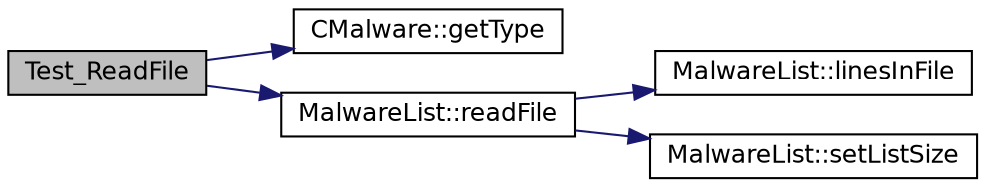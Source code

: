 digraph "Test_ReadFile"
{
 // LATEX_PDF_SIZE
  edge [fontname="Helvetica",fontsize="12",labelfontname="Helvetica",labelfontsize="12"];
  node [fontname="Helvetica",fontsize="12",shape=record];
  rankdir="LR";
  Node1 [label="Test_ReadFile",height=0.2,width=0.4,color="black", fillcolor="grey75", style="filled", fontcolor="black",tooltip=" "];
  Node1 -> Node2 [color="midnightblue",fontsize="12",style="solid",fontname="Helvetica"];
  Node2 [label="CMalware::getType",height=0.2,width=0.4,color="black", fillcolor="white", style="filled",URL="$class_c_malware.html#adbf45c9379499c86525d44c215fdcce5",tooltip=" "];
  Node1 -> Node3 [color="midnightblue",fontsize="12",style="solid",fontname="Helvetica"];
  Node3 [label="MalwareList::readFile",height=0.2,width=0.4,color="black", fillcolor="white", style="filled",URL="$class_malware_list.html#a18c0925c9efe0ac185527a7715b25bf4",tooltip=" "];
  Node3 -> Node4 [color="midnightblue",fontsize="12",style="solid",fontname="Helvetica"];
  Node4 [label="MalwareList::linesInFile",height=0.2,width=0.4,color="black", fillcolor="white", style="filled",URL="$class_malware_list.html#a26f09e384677c98a89bd5ab78d08e0c5",tooltip=" "];
  Node3 -> Node5 [color="midnightblue",fontsize="12",style="solid",fontname="Helvetica"];
  Node5 [label="MalwareList::setListSize",height=0.2,width=0.4,color="black", fillcolor="white", style="filled",URL="$class_malware_list.html#a8ca4f5586273a2172b0a818585d5c99c",tooltip=" "];
}

